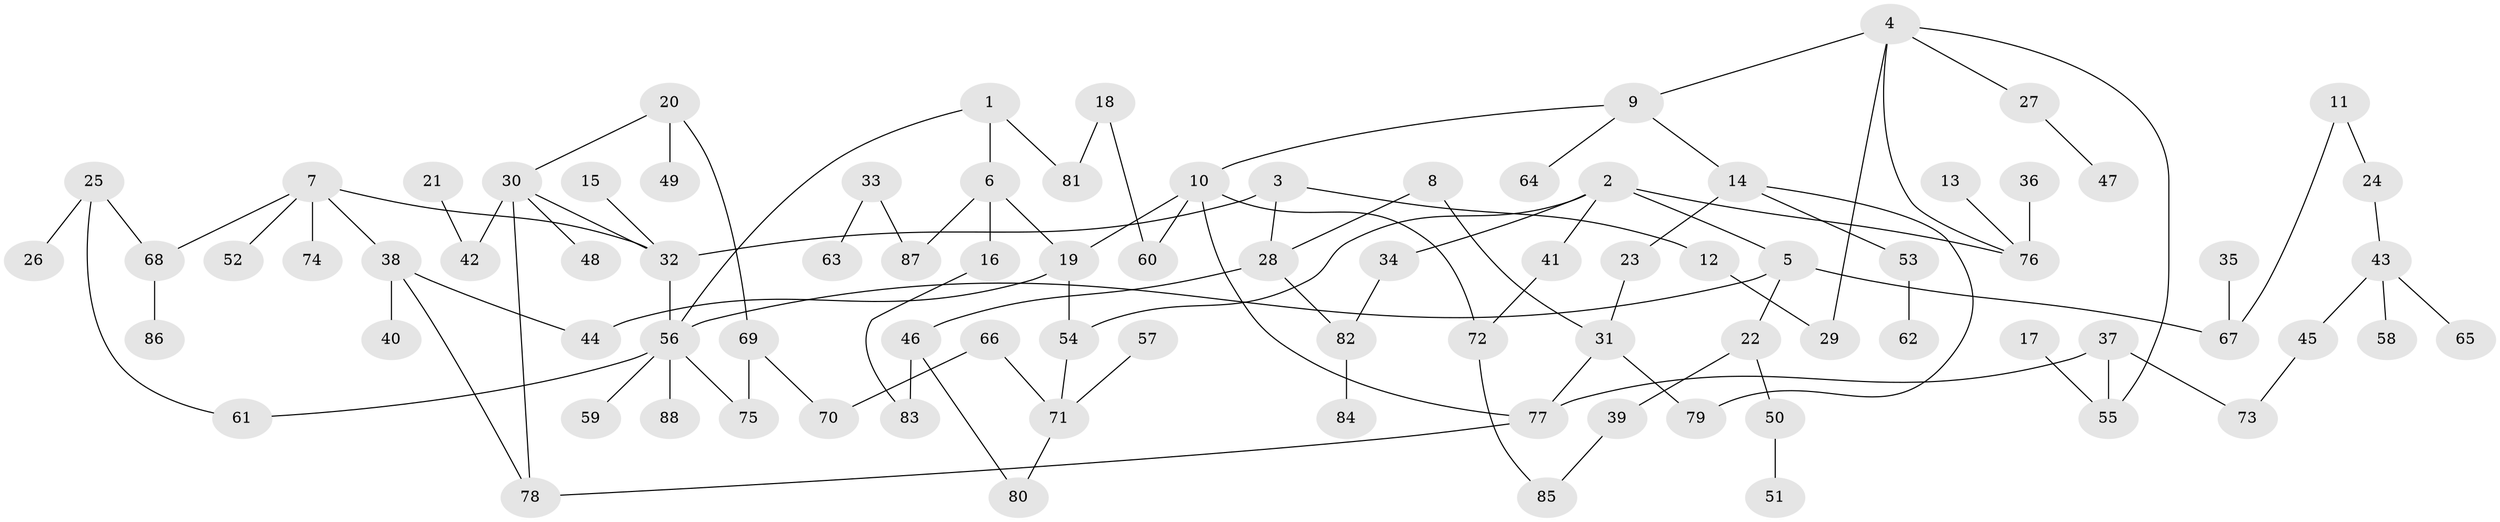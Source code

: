 // original degree distribution, {6: 0.020689655172413793, 4: 0.06206896551724138, 8: 0.006896551724137931, 3: 0.1793103448275862, 5: 0.06896551724137931, 2: 0.2896551724137931, 1: 0.3724137931034483}
// Generated by graph-tools (version 1.1) at 2025/36/03/04/25 23:36:08]
// undirected, 88 vertices, 107 edges
graph export_dot {
  node [color=gray90,style=filled];
  1;
  2;
  3;
  4;
  5;
  6;
  7;
  8;
  9;
  10;
  11;
  12;
  13;
  14;
  15;
  16;
  17;
  18;
  19;
  20;
  21;
  22;
  23;
  24;
  25;
  26;
  27;
  28;
  29;
  30;
  31;
  32;
  33;
  34;
  35;
  36;
  37;
  38;
  39;
  40;
  41;
  42;
  43;
  44;
  45;
  46;
  47;
  48;
  49;
  50;
  51;
  52;
  53;
  54;
  55;
  56;
  57;
  58;
  59;
  60;
  61;
  62;
  63;
  64;
  65;
  66;
  67;
  68;
  69;
  70;
  71;
  72;
  73;
  74;
  75;
  76;
  77;
  78;
  79;
  80;
  81;
  82;
  83;
  84;
  85;
  86;
  87;
  88;
  1 -- 6 [weight=1.0];
  1 -- 56 [weight=1.0];
  1 -- 81 [weight=1.0];
  2 -- 5 [weight=1.0];
  2 -- 34 [weight=1.0];
  2 -- 41 [weight=1.0];
  2 -- 54 [weight=1.0];
  2 -- 76 [weight=1.0];
  3 -- 12 [weight=1.0];
  3 -- 28 [weight=1.0];
  3 -- 32 [weight=1.0];
  4 -- 9 [weight=1.0];
  4 -- 27 [weight=1.0];
  4 -- 29 [weight=1.0];
  4 -- 55 [weight=1.0];
  4 -- 76 [weight=1.0];
  5 -- 22 [weight=1.0];
  5 -- 56 [weight=1.0];
  5 -- 67 [weight=1.0];
  6 -- 16 [weight=1.0];
  6 -- 19 [weight=1.0];
  6 -- 87 [weight=1.0];
  7 -- 32 [weight=1.0];
  7 -- 38 [weight=1.0];
  7 -- 52 [weight=1.0];
  7 -- 68 [weight=1.0];
  7 -- 74 [weight=1.0];
  8 -- 28 [weight=1.0];
  8 -- 31 [weight=1.0];
  9 -- 10 [weight=1.0];
  9 -- 14 [weight=1.0];
  9 -- 64 [weight=1.0];
  10 -- 19 [weight=1.0];
  10 -- 60 [weight=1.0];
  10 -- 72 [weight=1.0];
  10 -- 77 [weight=1.0];
  11 -- 24 [weight=1.0];
  11 -- 67 [weight=1.0];
  12 -- 29 [weight=1.0];
  13 -- 76 [weight=1.0];
  14 -- 23 [weight=1.0];
  14 -- 53 [weight=1.0];
  14 -- 79 [weight=1.0];
  15 -- 32 [weight=1.0];
  16 -- 83 [weight=1.0];
  17 -- 55 [weight=1.0];
  18 -- 60 [weight=1.0];
  18 -- 81 [weight=1.0];
  19 -- 44 [weight=1.0];
  19 -- 54 [weight=1.0];
  20 -- 30 [weight=1.0];
  20 -- 49 [weight=1.0];
  20 -- 69 [weight=1.0];
  21 -- 42 [weight=1.0];
  22 -- 39 [weight=1.0];
  22 -- 50 [weight=1.0];
  23 -- 31 [weight=1.0];
  24 -- 43 [weight=1.0];
  25 -- 26 [weight=1.0];
  25 -- 61 [weight=1.0];
  25 -- 68 [weight=1.0];
  27 -- 47 [weight=1.0];
  28 -- 46 [weight=1.0];
  28 -- 82 [weight=1.0];
  30 -- 32 [weight=1.0];
  30 -- 42 [weight=1.0];
  30 -- 48 [weight=1.0];
  30 -- 78 [weight=1.0];
  31 -- 77 [weight=1.0];
  31 -- 79 [weight=1.0];
  32 -- 56 [weight=1.0];
  33 -- 63 [weight=1.0];
  33 -- 87 [weight=1.0];
  34 -- 82 [weight=1.0];
  35 -- 67 [weight=1.0];
  36 -- 76 [weight=1.0];
  37 -- 55 [weight=1.0];
  37 -- 73 [weight=1.0];
  37 -- 77 [weight=1.0];
  38 -- 40 [weight=1.0];
  38 -- 44 [weight=1.0];
  38 -- 78 [weight=1.0];
  39 -- 85 [weight=1.0];
  41 -- 72 [weight=1.0];
  43 -- 45 [weight=1.0];
  43 -- 58 [weight=1.0];
  43 -- 65 [weight=1.0];
  45 -- 73 [weight=1.0];
  46 -- 80 [weight=1.0];
  46 -- 83 [weight=1.0];
  50 -- 51 [weight=1.0];
  53 -- 62 [weight=1.0];
  54 -- 71 [weight=1.0];
  56 -- 59 [weight=1.0];
  56 -- 61 [weight=1.0];
  56 -- 75 [weight=1.0];
  56 -- 88 [weight=1.0];
  57 -- 71 [weight=1.0];
  66 -- 70 [weight=1.0];
  66 -- 71 [weight=1.0];
  68 -- 86 [weight=1.0];
  69 -- 70 [weight=1.0];
  69 -- 75 [weight=1.0];
  71 -- 80 [weight=1.0];
  72 -- 85 [weight=1.0];
  77 -- 78 [weight=1.0];
  82 -- 84 [weight=1.0];
}
